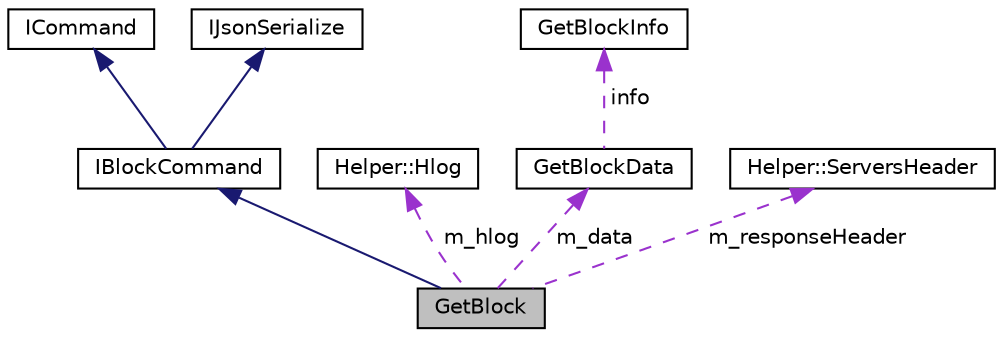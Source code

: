 digraph "GetBlock"
{
  edge [fontname="Helvetica",fontsize="10",labelfontname="Helvetica",labelfontsize="10"];
  node [fontname="Helvetica",fontsize="10",shape=record];
  Node4 [label="GetBlock",height=0.2,width=0.4,color="black", fillcolor="grey75", style="filled", fontcolor="black"];
  Node5 -> Node4 [dir="back",color="midnightblue",fontsize="10",style="solid",fontname="Helvetica"];
  Node5 [label="IBlockCommand",height=0.2,width=0.4,color="black", fillcolor="white", style="filled",URL="$class_i_block_command.html",tooltip="Base interface for command. It combain ICommand and IJsonSerialize Interface. "];
  Node6 -> Node5 [dir="back",color="midnightblue",fontsize="10",style="solid",fontname="Helvetica"];
  Node6 [label="ICommand",height=0.2,width=0.4,color="black", fillcolor="white", style="filled",URL="$class_i_command.html",tooltip="Command Interface. Base class for all command. "];
  Node7 -> Node5 [dir="back",color="midnightblue",fontsize="10",style="solid",fontname="Helvetica"];
  Node7 [label="IJsonSerialize",height=0.2,width=0.4,color="black", fillcolor="white", style="filled",URL="$class_i_json_serialize.html",tooltip="Interface which allow convert command data to JSON or string. Not used for now. "];
  Node8 -> Node4 [dir="back",color="darkorchid3",fontsize="10",style="dashed",label=" m_hlog" ,fontname="Helvetica"];
  Node8 [label="Helper::Hlog",height=0.2,width=0.4,color="black", fillcolor="white", style="filled",URL="$class_helper_1_1_hlog.html"];
  Node9 -> Node4 [dir="back",color="darkorchid3",fontsize="10",style="dashed",label=" m_data" ,fontname="Helvetica"];
  Node9 [label="GetBlockData",height=0.2,width=0.4,color="black", fillcolor="white", style="filled",URL="$struct_get_block_data.html"];
  Node10 -> Node9 [dir="back",color="darkorchid3",fontsize="10",style="dashed",label=" info" ,fontname="Helvetica"];
  Node10 [label="GetBlockInfo",height=0.2,width=0.4,color="black", fillcolor="white", style="filled",URL="$struct_get_block_info.html",tooltip="Get block info. "];
  Node11 -> Node4 [dir="back",color="darkorchid3",fontsize="10",style="dashed",label=" m_responseHeader" ,fontname="Helvetica"];
  Node11 [label="Helper::ServersHeader",height=0.2,width=0.4,color="black", fillcolor="white", style="filled",URL="$struct_helper_1_1_servers_header.html"];
}
